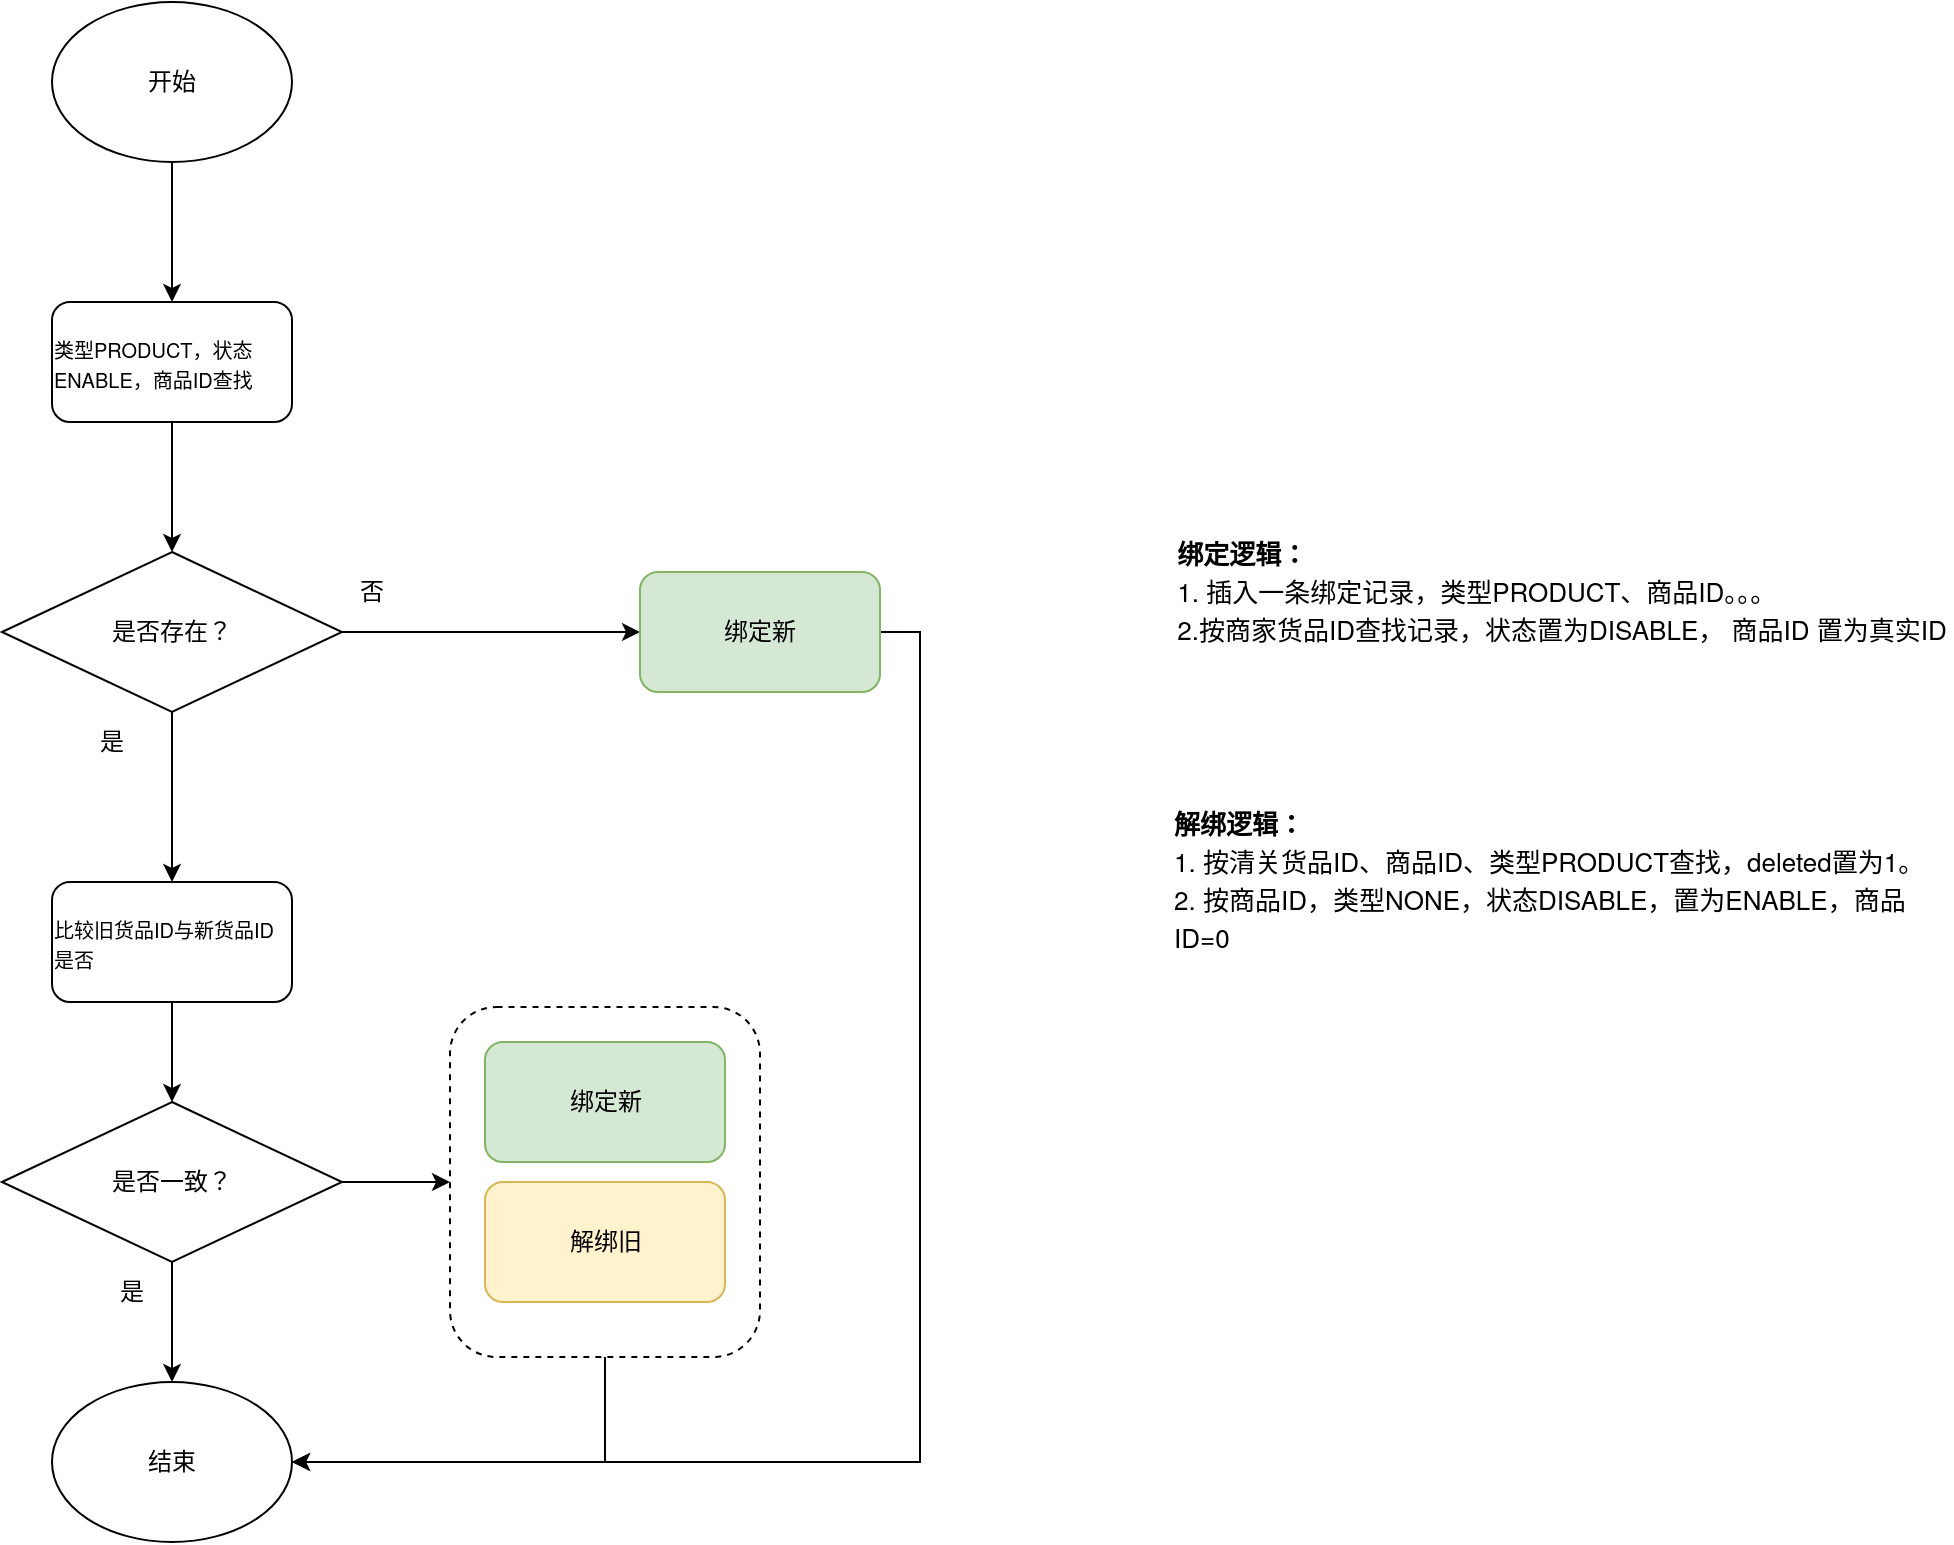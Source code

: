 <mxfile version="26.1.3">
  <diagram name="第 1 页" id="4RlpKxzIdkz_qDixbAql">
    <mxGraphModel dx="1306" dy="701" grid="1" gridSize="10" guides="1" tooltips="1" connect="1" arrows="1" fold="1" page="1" pageScale="1" pageWidth="827" pageHeight="1169" math="0" shadow="0">
      <root>
        <mxCell id="0" />
        <mxCell id="1" parent="0" />
        <mxCell id="f2cPMSwE0jb3v41J9Fz1-7" style="edgeStyle=orthogonalEdgeStyle;rounded=0;orthogonalLoop=1;jettySize=auto;html=1;exitX=0.5;exitY=1;exitDx=0;exitDy=0;entryX=0.5;entryY=0;entryDx=0;entryDy=0;" parent="1" source="f2cPMSwE0jb3v41J9Fz1-1" target="f2cPMSwE0jb3v41J9Fz1-2" edge="1">
          <mxGeometry relative="1" as="geometry" />
        </mxCell>
        <mxCell id="f2cPMSwE0jb3v41J9Fz1-1" value="开始" style="ellipse;whiteSpace=wrap;html=1;fillColor=none;" parent="1" vertex="1">
          <mxGeometry x="60" y="230" width="120" height="80" as="geometry" />
        </mxCell>
        <mxCell id="f2cPMSwE0jb3v41J9Fz1-8" style="edgeStyle=orthogonalEdgeStyle;rounded=0;orthogonalLoop=1;jettySize=auto;html=1;exitX=0.5;exitY=1;exitDx=0;exitDy=0;entryX=0.5;entryY=0;entryDx=0;entryDy=0;" parent="1" source="f2cPMSwE0jb3v41J9Fz1-2" target="f2cPMSwE0jb3v41J9Fz1-3" edge="1">
          <mxGeometry relative="1" as="geometry" />
        </mxCell>
        <mxCell id="f2cPMSwE0jb3v41J9Fz1-2" value="&lt;p style=&quot;margin: 0px; font-variant-numeric: normal; font-variant-east-asian: normal; font-variant-alternates: normal; font-size-adjust: none; font-kerning: auto; font-optical-sizing: auto; font-feature-settings: normal; font-variation-settings: normal; font-variant-position: normal; font-variant-emoji: normal; font-stretch: normal; font-size: 10px; line-height: normal; font-family: &amp;quot;Helvetica Neue&amp;quot;; text-align: start;&quot; class=&quot;p1&quot;&gt;类型PRODUCT，状态ENABLE，商品ID查找&lt;/p&gt;" style="rounded=1;whiteSpace=wrap;html=1;fillColor=none;" parent="1" vertex="1">
          <mxGeometry x="60" y="380" width="120" height="60" as="geometry" />
        </mxCell>
        <mxCell id="f2cPMSwE0jb3v41J9Fz1-5" style="edgeStyle=orthogonalEdgeStyle;rounded=0;orthogonalLoop=1;jettySize=auto;html=1;exitX=0.5;exitY=1;exitDx=0;exitDy=0;entryX=0.5;entryY=0;entryDx=0;entryDy=0;" parent="1" source="f2cPMSwE0jb3v41J9Fz1-3" edge="1">
          <mxGeometry relative="1" as="geometry">
            <mxPoint x="120" y="670" as="targetPoint" />
          </mxGeometry>
        </mxCell>
        <mxCell id="f2cPMSwE0jb3v41J9Fz1-10" style="edgeStyle=orthogonalEdgeStyle;rounded=0;orthogonalLoop=1;jettySize=auto;html=1;exitX=1;exitY=0.5;exitDx=0;exitDy=0;" parent="1" source="f2cPMSwE0jb3v41J9Fz1-3" target="f2cPMSwE0jb3v41J9Fz1-9" edge="1">
          <mxGeometry relative="1" as="geometry" />
        </mxCell>
        <mxCell id="f2cPMSwE0jb3v41J9Fz1-3" value="是否存在？" style="rhombus;whiteSpace=wrap;html=1;fillColor=none;" parent="1" vertex="1">
          <mxGeometry x="35" y="505" width="170" height="80" as="geometry" />
        </mxCell>
        <mxCell id="f2cPMSwE0jb3v41J9Fz1-6" value="是" style="text;html=1;align=center;verticalAlign=middle;whiteSpace=wrap;rounded=0;" parent="1" vertex="1">
          <mxGeometry x="60" y="585" width="60" height="30" as="geometry" />
        </mxCell>
        <mxCell id="m26d0CUWLABXkncPZcCs-1" style="edgeStyle=orthogonalEdgeStyle;rounded=0;orthogonalLoop=1;jettySize=auto;html=1;exitX=1;exitY=0.5;exitDx=0;exitDy=0;entryX=1;entryY=0.5;entryDx=0;entryDy=0;" edge="1" parent="1" source="f2cPMSwE0jb3v41J9Fz1-9" target="DjmCuUyy-21D1rBmNXuh-8">
          <mxGeometry relative="1" as="geometry" />
        </mxCell>
        <mxCell id="f2cPMSwE0jb3v41J9Fz1-9" value="绑定新" style="rounded=1;whiteSpace=wrap;html=1;fillColor=#d5e8d4;strokeColor=#82b366;" parent="1" vertex="1">
          <mxGeometry x="354" y="515" width="120" height="60" as="geometry" />
        </mxCell>
        <mxCell id="f2cPMSwE0jb3v41J9Fz1-12" value="&lt;p style=&quot;margin: 0px; font-variant-numeric: normal; font-variant-east-asian: normal; font-variant-alternates: normal; font-size-adjust: none; font-kerning: auto; font-optical-sizing: auto; font-feature-settings: normal; font-variation-settings: normal; font-variant-position: normal; font-variant-emoji: normal; font-stretch: normal; font-size: 13px; line-height: normal; font-family: &amp;quot;Helvetica Neue&amp;quot;; text-align: start;&quot; class=&quot;p1&quot;&gt;&lt;b&gt;绑定逻辑：&lt;/b&gt;&lt;/p&gt;&lt;p style=&quot;margin: 0px; font-variant-numeric: normal; font-variant-east-asian: normal; font-variant-alternates: normal; font-size-adjust: none; font-kerning: auto; font-optical-sizing: auto; font-feature-settings: normal; font-variation-settings: normal; font-variant-position: normal; font-variant-emoji: normal; font-stretch: normal; font-size: 13px; line-height: normal; font-family: &amp;quot;Helvetica Neue&amp;quot;; text-align: start;&quot; class=&quot;p1&quot;&gt;1. 插入一条绑定记录，类型&lt;span style=&quot;background-color: transparent; color: light-dark(rgb(0, 0, 0), rgb(255, 255, 255));&quot;&gt;PRODUCT、&lt;/span&gt;&lt;span style=&quot;background-color: transparent; color: light-dark(rgb(0, 0, 0), rgb(255, 255, 255));&quot;&gt;商品ID。。。&lt;/span&gt;&lt;/p&gt;&lt;p style=&quot;margin: 0px; font-variant-numeric: normal; font-variant-east-asian: normal; font-variant-alternates: normal; font-size-adjust: none; font-kerning: auto; font-optical-sizing: auto; font-feature-settings: normal; font-variation-settings: normal; font-variant-position: normal; font-variant-emoji: normal; font-stretch: normal; font-size: 13px; line-height: normal; font-family: &amp;quot;Helvetica Neue&amp;quot;; text-align: start;&quot; class=&quot;p1&quot;&gt;2.&lt;span style=&quot;background-color: transparent; color: light-dark(rgb(0, 0, 0), rgb(255, 255, 255));&quot;&gt;按商家货品ID查找记录，状态置为DISABLE，&lt;/span&gt;&lt;span style=&quot;background-color: transparent; color: light-dark(rgb(0, 0, 0), rgb(255, 255, 255));&quot;&gt;&amp;nbsp;&lt;/span&gt;&lt;span style=&quot;background-color: transparent; color: light-dark(rgb(0, 0, 0), rgb(255, 255, 255));&quot;&gt;商品ID 置为真实ID&lt;/span&gt;&lt;/p&gt;&lt;p style=&quot;margin: 0px; font-variant-numeric: normal; font-variant-east-asian: normal; font-variant-alternates: normal; font-size-adjust: none; font-kerning: auto; font-optical-sizing: auto; font-feature-settings: normal; font-variation-settings: normal; font-variant-position: normal; font-variant-emoji: normal; font-stretch: normal; font-size: 13px; line-height: normal; font-family: &amp;quot;Helvetica Neue&amp;quot;; text-align: start;&quot; class=&quot;p1&quot;&gt;&lt;br&gt;&lt;/p&gt;" style="text;html=1;align=center;verticalAlign=middle;whiteSpace=wrap;rounded=0;" parent="1" vertex="1">
          <mxGeometry x="620" y="482.5" width="390" height="100" as="geometry" />
        </mxCell>
        <mxCell id="DjmCuUyy-21D1rBmNXuh-1" value="否" style="text;html=1;align=center;verticalAlign=middle;whiteSpace=wrap;rounded=0;" parent="1" vertex="1">
          <mxGeometry x="190" y="510" width="60" height="30" as="geometry" />
        </mxCell>
        <mxCell id="DjmCuUyy-21D1rBmNXuh-6" style="edgeStyle=orthogonalEdgeStyle;rounded=0;orthogonalLoop=1;jettySize=auto;html=1;exitX=0.5;exitY=1;exitDx=0;exitDy=0;entryX=0.5;entryY=0;entryDx=0;entryDy=0;" parent="1" source="DjmCuUyy-21D1rBmNXuh-4" target="DjmCuUyy-21D1rBmNXuh-5" edge="1">
          <mxGeometry relative="1" as="geometry" />
        </mxCell>
        <mxCell id="DjmCuUyy-21D1rBmNXuh-4" value="&lt;p style=&quot;margin: 0px; font-variant-numeric: normal; font-variant-east-asian: normal; font-variant-alternates: normal; font-size-adjust: none; font-kerning: auto; font-optical-sizing: auto; font-feature-settings: normal; font-variation-settings: normal; font-variant-position: normal; font-variant-emoji: normal; font-stretch: normal; font-size: 10px; line-height: normal; font-family: &amp;quot;Helvetica Neue&amp;quot;; text-align: start;&quot; class=&quot;p1&quot;&gt;比较旧货品ID与新货品ID是否&lt;/p&gt;" style="rounded=1;whiteSpace=wrap;html=1;fillColor=none;" parent="1" vertex="1">
          <mxGeometry x="60" y="670" width="120" height="60" as="geometry" />
        </mxCell>
        <mxCell id="DjmCuUyy-21D1rBmNXuh-9" style="edgeStyle=orthogonalEdgeStyle;rounded=0;orthogonalLoop=1;jettySize=auto;html=1;exitX=0.5;exitY=1;exitDx=0;exitDy=0;entryX=0.5;entryY=0;entryDx=0;entryDy=0;" parent="1" source="DjmCuUyy-21D1rBmNXuh-5" target="DjmCuUyy-21D1rBmNXuh-8" edge="1">
          <mxGeometry relative="1" as="geometry" />
        </mxCell>
        <mxCell id="DjmCuUyy-21D1rBmNXuh-16" style="edgeStyle=orthogonalEdgeStyle;rounded=0;orthogonalLoop=1;jettySize=auto;html=1;exitX=1;exitY=0.5;exitDx=0;exitDy=0;entryX=0;entryY=0.5;entryDx=0;entryDy=0;" parent="1" source="DjmCuUyy-21D1rBmNXuh-5" target="DjmCuUyy-21D1rBmNXuh-12" edge="1">
          <mxGeometry relative="1" as="geometry" />
        </mxCell>
        <mxCell id="DjmCuUyy-21D1rBmNXuh-5" value="是否一致？" style="rhombus;whiteSpace=wrap;html=1;fillColor=none;" parent="1" vertex="1">
          <mxGeometry x="35" y="780" width="170" height="80" as="geometry" />
        </mxCell>
        <mxCell id="DjmCuUyy-21D1rBmNXuh-8" value="结束" style="ellipse;whiteSpace=wrap;html=1;fillColor=none;" parent="1" vertex="1">
          <mxGeometry x="60" y="920" width="120" height="80" as="geometry" />
        </mxCell>
        <mxCell id="DjmCuUyy-21D1rBmNXuh-10" value="是" style="text;html=1;align=center;verticalAlign=middle;whiteSpace=wrap;rounded=0;" parent="1" vertex="1">
          <mxGeometry x="70" y="860" width="60" height="30" as="geometry" />
        </mxCell>
        <mxCell id="DjmCuUyy-21D1rBmNXuh-18" style="edgeStyle=orthogonalEdgeStyle;rounded=0;orthogonalLoop=1;jettySize=auto;html=1;exitX=0.5;exitY=1;exitDx=0;exitDy=0;entryX=1;entryY=0.5;entryDx=0;entryDy=0;" parent="1" source="DjmCuUyy-21D1rBmNXuh-12" target="DjmCuUyy-21D1rBmNXuh-8" edge="1">
          <mxGeometry relative="1" as="geometry" />
        </mxCell>
        <mxCell id="DjmCuUyy-21D1rBmNXuh-12" value="" style="rounded=1;whiteSpace=wrap;html=1;fillColor=none;dashed=1;" parent="1" vertex="1">
          <mxGeometry x="259" y="732.5" width="155" height="175" as="geometry" />
        </mxCell>
        <mxCell id="DjmCuUyy-21D1rBmNXuh-13" value="绑定新" style="rounded=1;whiteSpace=wrap;html=1;fillColor=#d5e8d4;strokeColor=#82b366;" parent="1" vertex="1">
          <mxGeometry x="276.5" y="750" width="120" height="60" as="geometry" />
        </mxCell>
        <mxCell id="DjmCuUyy-21D1rBmNXuh-14" value="解绑旧" style="rounded=1;whiteSpace=wrap;html=1;fillColor=#fff2cc;strokeColor=#d6b656;" parent="1" vertex="1">
          <mxGeometry x="276.5" y="820" width="120" height="60" as="geometry" />
        </mxCell>
        <mxCell id="DjmCuUyy-21D1rBmNXuh-20" value="&lt;p style=&quot;margin: 0px; font-variant-numeric: normal; font-variant-east-asian: normal; font-variant-alternates: normal; font-size-adjust: none; font-kerning: auto; font-optical-sizing: auto; font-feature-settings: normal; font-variation-settings: normal; font-variant-position: normal; font-variant-emoji: normal; font-stretch: normal; font-size: 13px; line-height: normal; font-family: &amp;quot;Helvetica Neue&amp;quot;; text-align: start;&quot; class=&quot;p1&quot;&gt;&lt;b&gt;解绑逻辑：&lt;/b&gt;&lt;/p&gt;&lt;p style=&quot;margin: 0px; font-variant-numeric: normal; font-variant-east-asian: normal; font-variant-alternates: normal; font-size-adjust: none; font-kerning: auto; font-optical-sizing: auto; font-feature-settings: normal; font-variation-settings: normal; font-variant-position: normal; font-variant-emoji: normal; font-stretch: normal; font-size: 13px; line-height: normal; font-family: &amp;quot;Helvetica Neue&amp;quot;; text-align: start;&quot; class=&quot;p1&quot;&gt;1. 按清关货品ID、商品ID、类型PRODUCT查找，deleted置为1。&lt;/p&gt;&lt;p style=&quot;margin: 0px; font-variant-numeric: normal; font-variant-east-asian: normal; font-variant-alternates: normal; font-size-adjust: none; font-kerning: auto; font-optical-sizing: auto; font-feature-settings: normal; font-variation-settings: normal; font-variant-position: normal; font-variant-emoji: normal; font-stretch: normal; font-size: 13px; line-height: normal; font-family: &amp;quot;Helvetica Neue&amp;quot;; text-align: start;&quot; class=&quot;p1&quot;&gt;2. 按商品ID，类型NONE，状态DISABLE，置为ENABLE，商品ID=0&lt;/p&gt;" style="text;html=1;align=center;verticalAlign=middle;whiteSpace=wrap;rounded=0;" parent="1" vertex="1">
          <mxGeometry x="620" y="617.5" width="390" height="100" as="geometry" />
        </mxCell>
      </root>
    </mxGraphModel>
  </diagram>
</mxfile>
